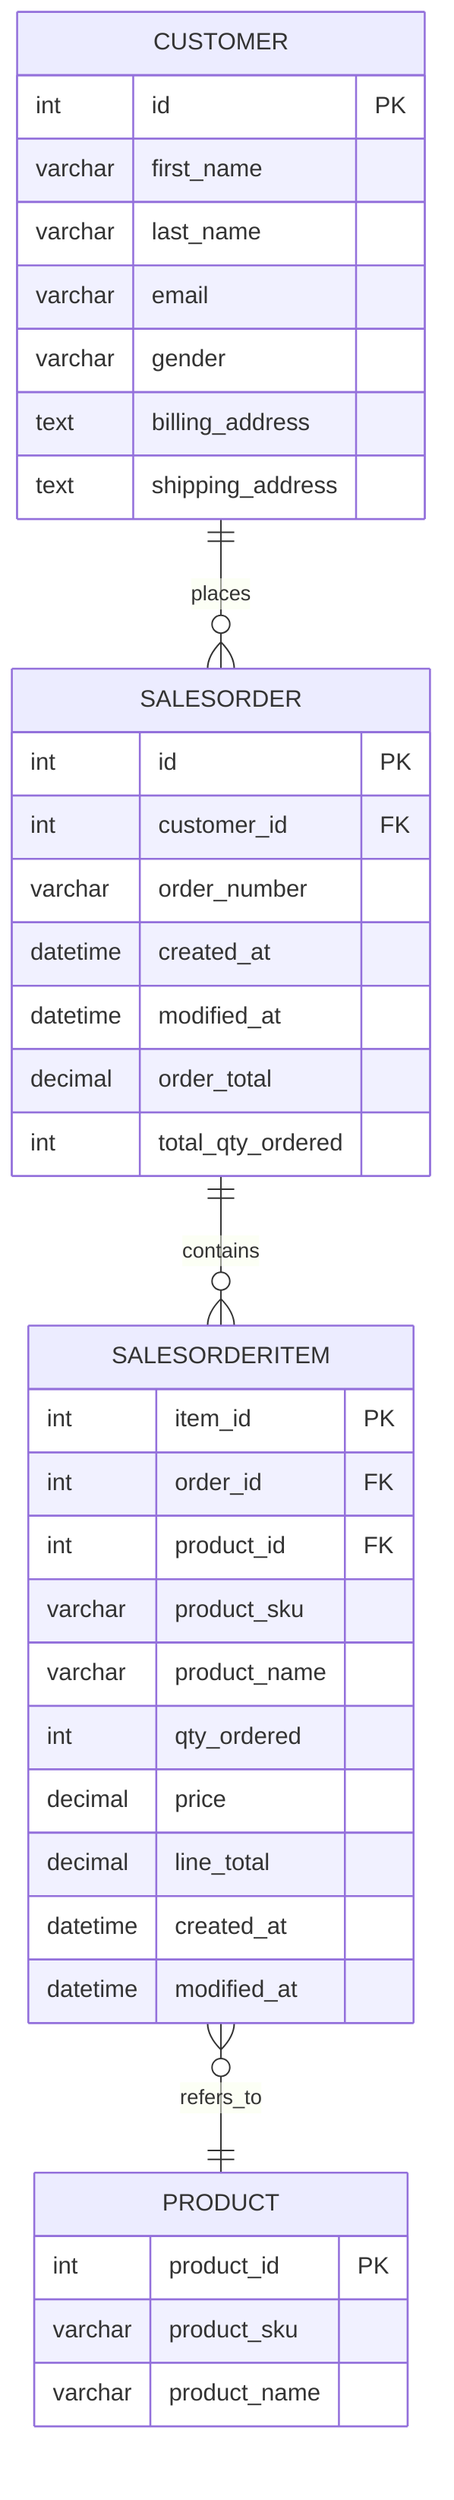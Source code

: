 erDiagram
    CUSTOMER ||--o{ SALESORDER : places
    SALESORDER ||--o{ SALESORDERITEM : contains
    SALESORDERITEM }o--|| PRODUCT : refers_to

    CUSTOMER {
        int id PK
        varchar first_name
        varchar last_name
        varchar email
        varchar gender
        text billing_address
        text shipping_address
    }
    SALESORDER {
        int id PK
        int customer_id FK
        varchar order_number
        datetime created_at
        datetime modified_at
        decimal order_total
        int total_qty_ordered
    }
    SALESORDERITEM {
        int item_id PK
        int order_id FK
        int product_id FK
        varchar product_sku
        varchar product_name
        int qty_ordered
        decimal price
        decimal line_total
        datetime created_at
        datetime modified_at
    }
    PRODUCT {
        int product_id PK
        varchar product_sku
        varchar product_name
    }